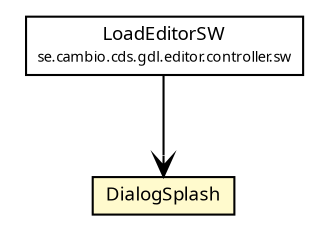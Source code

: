 #!/usr/local/bin/dot
#
# Class diagram 
# Generated by UMLGraph version R5_6 (http://www.umlgraph.org/)
#

digraph G {
	edge [fontname="Trebuchet MS",fontsize=10,labelfontname="Trebuchet MS",labelfontsize=10];
	node [fontname="Trebuchet MS",fontsize=10,shape=plaintext];
	nodesep=0.25;
	ranksep=0.5;
	// se.cambio.cds.gdl.editor.controller.sw.LoadEditorSW
	c158834 [label=<<table title="se.cambio.cds.gdl.editor.controller.sw.LoadEditorSW" border="0" cellborder="1" cellspacing="0" cellpadding="2" port="p" href="../../controller/sw/LoadEditorSW.html">
		<tr><td><table border="0" cellspacing="0" cellpadding="1">
<tr><td align="center" balign="center"><font face="Trebuchet MS"> LoadEditorSW </font></td></tr>
<tr><td align="center" balign="center"><font face="Trebuchet MS" point-size="7.0"> se.cambio.cds.gdl.editor.controller.sw </font></td></tr>
		</table></td></tr>
		</table>>, URL="../../controller/sw/LoadEditorSW.html", fontname="Trebuchet MS", fontcolor="black", fontsize=9.0];
	// se.cambio.cds.gdl.editor.view.dialog.DialogSplash
	c158846 [label=<<table title="se.cambio.cds.gdl.editor.view.dialog.DialogSplash" border="0" cellborder="1" cellspacing="0" cellpadding="2" port="p" bgcolor="lemonChiffon" href="./DialogSplash.html">
		<tr><td><table border="0" cellspacing="0" cellpadding="1">
<tr><td align="center" balign="center"><font face="Trebuchet MS"> DialogSplash </font></td></tr>
		</table></td></tr>
		</table>>, URL="./DialogSplash.html", fontname="Trebuchet MS", fontcolor="black", fontsize=9.0];
	// se.cambio.cds.gdl.editor.controller.sw.LoadEditorSW NAVASSOC se.cambio.cds.gdl.editor.view.dialog.DialogSplash
	c158834:p -> c158846:p [taillabel="", label="", headlabel="", fontname="Trebuchet MS", fontcolor="black", fontsize=10.0, color="black", arrowhead=open];
}

